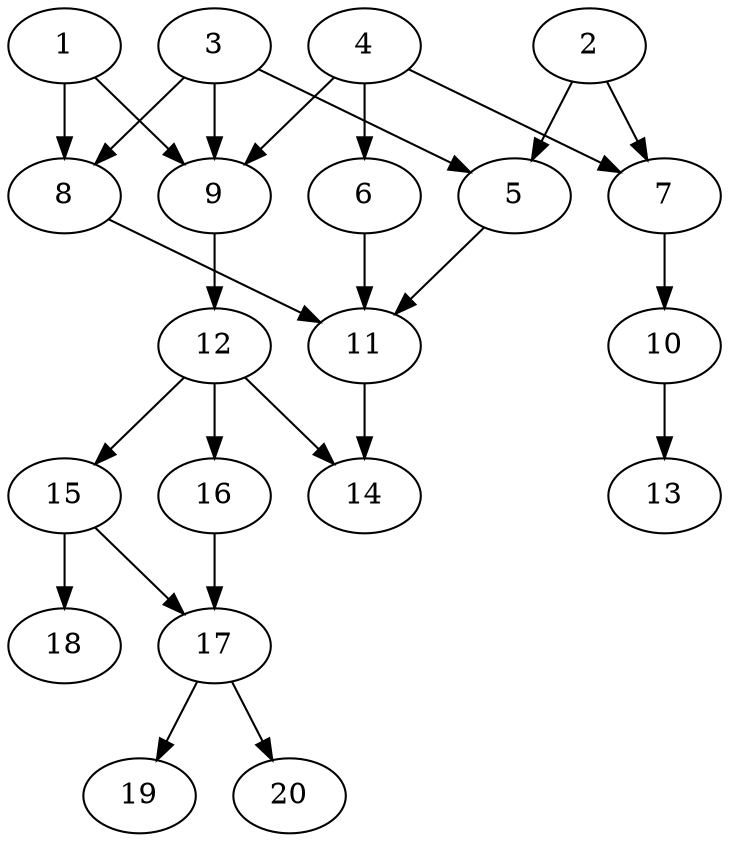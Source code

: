 // DAG automatically generated by daggen at Tue Jul 23 14:27:02 2019
// ./daggen --dot -n 20 --ccr 0.4 --fat 0.5 --regular 0.5 --density 0.7 --mindata 5242880 --maxdata 52428800 
digraph G {
  1 [size="43271680", alpha="0.10", expect_size="17308672"] 
  1 -> 8 [size ="17308672"]
  1 -> 9 [size ="17308672"]
  2 [size="103313920", alpha="0.20", expect_size="41325568"] 
  2 -> 5 [size ="41325568"]
  2 -> 7 [size ="41325568"]
  3 [size="82280960", alpha="0.12", expect_size="32912384"] 
  3 -> 5 [size ="32912384"]
  3 -> 8 [size ="32912384"]
  3 -> 9 [size ="32912384"]
  4 [size="37967360", alpha="0.02", expect_size="15186944"] 
  4 -> 6 [size ="15186944"]
  4 -> 7 [size ="15186944"]
  4 -> 9 [size ="15186944"]
  5 [size="113000960", alpha="0.03", expect_size="45200384"] 
  5 -> 11 [size ="45200384"]
  6 [size="43179520", alpha="0.07", expect_size="17271808"] 
  6 -> 11 [size ="17271808"]
  7 [size="55728640", alpha="0.02", expect_size="22291456"] 
  7 -> 10 [size ="22291456"]
  8 [size="124979200", alpha="0.03", expect_size="49991680"] 
  8 -> 11 [size ="49991680"]
  9 [size="27758080", alpha="0.18", expect_size="11103232"] 
  9 -> 12 [size ="11103232"]
  10 [size="76375040", alpha="0.01", expect_size="30550016"] 
  10 -> 13 [size ="30550016"]
  11 [size="57218560", alpha="0.09", expect_size="22887424"] 
  11 -> 14 [size ="22887424"]
  12 [size="114022400", alpha="0.16", expect_size="45608960"] 
  12 -> 14 [size ="45608960"]
  12 -> 15 [size ="45608960"]
  12 -> 16 [size ="45608960"]
  13 [size="112465920", alpha="0.07", expect_size="44986368"] 
  14 [size="67133440", alpha="0.01", expect_size="26853376"] 
  15 [size="79511040", alpha="0.20", expect_size="31804416"] 
  15 -> 17 [size ="31804416"]
  15 -> 18 [size ="31804416"]
  16 [size="97597440", alpha="0.02", expect_size="39038976"] 
  16 -> 17 [size ="39038976"]
  17 [size="19965440", alpha="0.11", expect_size="7986176"] 
  17 -> 19 [size ="7986176"]
  17 -> 20 [size ="7986176"]
  18 [size="34519040", alpha="0.10", expect_size="13807616"] 
  19 [size="50629120", alpha="0.02", expect_size="20251648"] 
  20 [size="37905920", alpha="0.08", expect_size="15162368"] 
}

